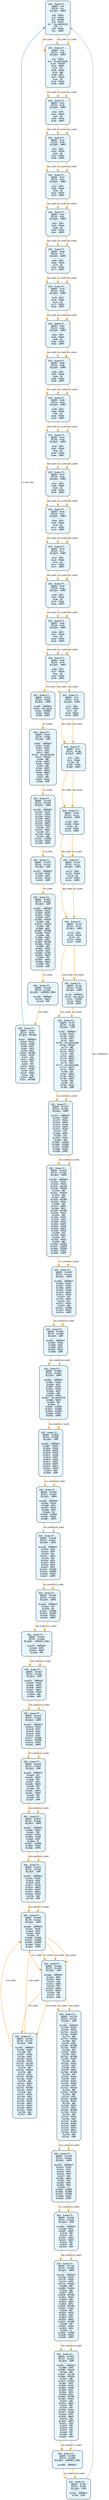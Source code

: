 digraph Contract_CFG {
    rankdir=TB;
    node [shape=box, style="filled, rounded", fontname="Monospace", fontsize=9, margin=0.15];
    edge [fontname="Arial", fontsize=8, penwidth=1.2];

    "block_0" [label="合约: 0xdac17f...
起始PC: 0x0
终止PC: 0xc
终止指令: JUMPI
---------
0x0: PUSH1
0x2: PUSH1
0x4: MSTORE
0x5: PUSH1
0x7: CALLDATASIZE
0x8: LT
0x9: PUSH2
0xc: JUMPI", fillcolor="#e6f7ff"];
    "block_d" [label="合约: 0xdac17f...
起始PC: 0xd
终止PC: 0x40
终止指令: JUMPI
---------
0xd: PUSH1
0xf: CALLDATALOAD
0x10: PUSH29
0x2e: SWAP1
0x2f: DIV
0x30: PUSH4
0x35: AND
0x36: DUP1
0x37: PUSH4
0x3c: EQ
0x3d: PUSH2
0x40: JUMPI", fillcolor="#e6f7ff"];
    "block_41" [label="合约: 0xdac17f...
起始PC: 0x41
终止PC: 0x4b
终止指令: JUMPI
---------
0x41: DUP1
0x42: PUSH4
0x47: EQ
0x48: PUSH2
0x4b: JUMPI", fillcolor="#e6f7ff"];
    "block_4c" [label="合约: 0xdac17f...
起始PC: 0x4c
终止PC: 0x56
终止指令: JUMPI
---------
0x4c: DUP1
0x4d: PUSH4
0x52: EQ
0x53: PUSH2
0x56: JUMPI", fillcolor="#e6f7ff"];
    "block_57" [label="合约: 0xdac17f...
起始PC: 0x57
终止PC: 0x61
终止指令: JUMPI
---------
0x57: DUP1
0x58: PUSH4
0x5d: EQ
0x5e: PUSH2
0x61: JUMPI", fillcolor="#e6f7ff"];
    "block_62" [label="合约: 0xdac17f...
起始PC: 0x62
终止PC: 0x6c
终止指令: JUMPI
---------
0x62: DUP1
0x63: PUSH4
0x68: EQ
0x69: PUSH2
0x6c: JUMPI", fillcolor="#e6f7ff"];
    "block_6d" [label="合约: 0xdac17f...
起始PC: 0x6d
终止PC: 0x77
终止指令: JUMPI
---------
0x6d: DUP1
0x6e: PUSH4
0x73: EQ
0x74: PUSH2
0x77: JUMPI", fillcolor="#e6f7ff"];
    "block_78" [label="合约: 0xdac17f...
起始PC: 0x78
终止PC: 0x82
终止指令: JUMPI
---------
0x78: DUP1
0x79: PUSH4
0x7e: EQ
0x7f: PUSH2
0x82: JUMPI", fillcolor="#e6f7ff"];
    "block_83" [label="合约: 0xdac17f...
起始PC: 0x83
终止PC: 0x8d
终止指令: JUMPI
---------
0x83: DUP1
0x84: PUSH4
0x89: EQ
0x8a: PUSH2
0x8d: JUMPI", fillcolor="#e6f7ff"];
    "block_8e" [label="合约: 0xdac17f...
起始PC: 0x8e
终止PC: 0x98
终止指令: JUMPI
---------
0x8e: DUP1
0x8f: PUSH4
0x94: EQ
0x95: PUSH2
0x98: JUMPI", fillcolor="#e6f7ff"];
    "block_99" [label="合约: 0xdac17f...
起始PC: 0x99
终止PC: 0xa3
终止指令: JUMPI
---------
0x99: DUP1
0x9a: PUSH4
0x9f: EQ
0xa0: PUSH2
0xa3: JUMPI", fillcolor="#e6f7ff"];
    "block_a4" [label="合约: 0xdac17f...
起始PC: 0xa4
终止PC: 0xae
终止指令: JUMPI
---------
0xa4: DUP1
0xa5: PUSH4
0xaa: EQ
0xab: PUSH2
0xae: JUMPI", fillcolor="#e6f7ff"];
    "block_af" [label="合约: 0xdac17f...
起始PC: 0xaf
终止PC: 0xb9
终止指令: JUMPI
---------
0xaf: DUP1
0xb0: PUSH4
0xb5: EQ
0xb6: PUSH2
0xb9: JUMPI", fillcolor="#e6f7ff"];
    "block_ba" [label="合约: 0xdac17f...
起始PC: 0xba
终止PC: 0xc4
终止指令: JUMPI
---------
0xba: DUP1
0xbb: PUSH4
0xc0: EQ
0xc1: PUSH2
0xc4: JUMPI", fillcolor="#e6f7ff"];
    "block_c5" [label="合约: 0xdac17f...
起始PC: 0xc5
终止PC: 0xcf
终止指令: JUMPI
---------
0xc5: DUP1
0xc6: PUSH4
0xcb: EQ
0xcc: PUSH2
0xcf: JUMPI", fillcolor="#e6f7ff"];
    "block_d0" [label="合约: 0xdac17f...
起始PC: 0xd0
终止PC: 0xda
终止指令: JUMPI
---------
0xd0: DUP1
0xd1: PUSH4
0xd6: EQ
0xd7: PUSH2
0xda: JUMPI", fillcolor="#e6f7ff"];
    "block_db" [label="合约: 0xdac17f...
起始PC: 0xdb
终止PC: 0xe5
终止指令: JUMPI
---------
0xdb: DUP1
0xdc: PUSH4
0xe1: EQ
0xe2: PUSH2
0xe5: JUMPI", fillcolor="#e6f7ff"];
    "block_e6" [label="合约: 0xdac17f...
起始PC: 0xe6
终止PC: 0xf0
终止指令: JUMPI
---------
0xe6: DUP1
0xe7: PUSH4
0xec: EQ
0xed: PUSH2
0xf0: JUMPI", fillcolor="#e6f7ff"];
    "block_f1" [label="合约: 0xdac17f...
起始PC: 0xf1
终止PC: 0xfb
终止指令: JUMPI
---------
0xf1: DUP1
0xf2: PUSH4
0xf7: EQ
0xf8: PUSH2
0xfb: JUMPI", fillcolor="#e6f7ff"];
    "block_fc" [label="合约: 0xdac17f...
起始PC: 0xfc
终止PC: 0x106
终止指令: JUMPI
---------
0xfc: DUP1
0xfd: PUSH4
0x102: EQ
0x103: PUSH2
0x106: JUMPI", fillcolor="#e6f7ff"];
    "block_107" [label="合约: 0xdac17f...
起始PC: 0x107
终止PC: 0x111
终止指令: JUMPI
---------
0x107: DUP1
0x108: PUSH4
0x10d: EQ
0x10e: PUSH2
0x111: JUMPI", fillcolor="#e6f7ff"];
    "block_112" [label="合约: 0xdac17f...
起始PC: 0x112
终止PC: 0x11c
终止指令: JUMPI
---------
0x112: DUP1
0x113: PUSH4
0x118: EQ
0x119: PUSH2
0x11c: JUMPI", fillcolor="#e6f7ff"];
    "block_11d" [label="合约: 0xdac17f...
起始PC: 0x11d
终止PC: 0x127
终止指令: JUMPI
---------
0x11d: DUP1
0x11e: PUSH4
0x123: EQ
0x124: PUSH2
0x127: JUMPI", fillcolor="#e6f7ff"];
    "block_74a" [label="合约: 0xdac17f...
起始PC: 0x74a
终止PC: 0x750
终止指令: JUMPI
---------
0x74a: JUMPDEST
0x74b: CALLVALUE
0x74c: ISZERO
0x74d: PUSH2
0x750: JUMPI", fillcolor="#e6f7ff"];
    "block_755" [label="合约: 0xdac17f...
起始PC: 0x755
终止PC: 0x789
终止指令: JUMP
---------
0x755: JUMPDEST
0x756: PUSH2
0x759: PUSH1
0x75b: DUP1
0x75c: DUP1
0x75d: CALLDATALOAD
0x75e: PUSH20
0x773: AND
0x774: SWAP1
0x775: PUSH1
0x777: ADD
0x778: SWAP1
0x779: SWAP2
0x77a: SWAP1
0x77b: DUP1
0x77c: CALLDATALOAD
0x77d: SWAP1
0x77e: PUSH1
0x780: ADD
0x781: SWAP1
0x782: SWAP2
0x783: SWAP1
0x784: POP
0x785: POP
0x786: PUSH2
0x789: JUMP", fillcolor="#e6f7ff"];
    "block_14f4" [label="合约: 0xdac17f...
起始PC: 0x14f4
终止PC: 0x150b
终止指令: JUMPI
---------
0x14f4: JUMPDEST
0x14f5: PUSH1
0x14f7: PUSH1
0x14f9: SWAP1
0x14fa: SLOAD
0x14fb: SWAP1
0x14fc: PUSH2
0x14ff: EXP
0x1500: SWAP1
0x1501: DIV
0x1502: PUSH1
0x1504: AND
0x1505: ISZERO
0x1506: ISZERO
0x1507: ISZERO
0x1508: PUSH2
0x150b: JUMPI", fillcolor="#e6f7ff"];
    "block_1510" [label="合约: 0xdac17f...
起始PC: 0x1510
终止PC: 0x1564
终止指令: JUMPI
---------
0x1510: JUMPDEST
0x1511: PUSH1
0x1513: PUSH1
0x1515: CALLER
0x1516: PUSH20
0x152b: AND
0x152c: PUSH20
0x1541: AND
0x1542: DUP2
0x1543: MSTORE
0x1544: PUSH1
0x1546: ADD
0x1547: SWAP1
0x1548: DUP2
0x1549: MSTORE
0x154a: PUSH1
0x154c: ADD
0x154d: PUSH1
0x154f: SHA3
0x1550: PUSH1
0x1552: SWAP1
0x1553: SLOAD
0x1554: SWAP1
0x1555: PUSH2
0x1558: EXP
0x1559: SWAP1
0x155a: DIV
0x155b: PUSH1
0x155d: AND
0x155e: ISZERO
0x155f: ISZERO
0x1560: ISZERO
0x1561: PUSH2
0x1564: JUMPI", fillcolor="#e6f7ff"];
    "block_1569" [label="合约: 0xdac17f...
起始PC: 0x1569
终止PC: 0x157e
终止指令: JUMPI
---------
0x1569: JUMPDEST
0x156a: PUSH1
0x156c: PUSH1
0x156e: SWAP1
0x156f: SLOAD
0x1570: SWAP1
0x1571: PUSH2
0x1574: EXP
0x1575: SWAP1
0x1576: DIV
0x1577: PUSH1
0x1579: AND
0x157a: ISZERO
0x157b: PUSH2
0x157e: JUMPI", fillcolor="#e6f7ff"];
    "block_168f" [label="合约: 0xdac17f...
起始PC: 0x168f
终止PC: 0x1698
终止指令: JUMP
---------
0x168f: JUMPDEST
0x1690: PUSH2
0x1693: DUP3
0x1694: DUP3
0x1695: PUSH2
0x1698: JUMP", fillcolor="#e6f7ff"];
    "block_269b" [label="合约: 0xdac17f...
起始PC: 0x269b
终止PC: 0x26b1
终止指令: JUMPI
---------
0x269b: JUMPDEST
0x269c: PUSH1
0x269e: DUP1
0x269f: PUSH1
0x26a1: PUSH1
0x26a3: DUP2
0x26a4: ADD
0x26a5: PUSH1
0x26a7: CALLDATASIZE
0x26a8: SWAP1
0x26a9: POP
0x26aa: LT
0x26ab: ISZERO
0x26ac: ISZERO
0x26ad: ISZERO
0x26ae: PUSH2
0x26b1: JUMPI", fillcolor="#e6f7ff"];
    "block_26b6" [label="合约: 0xdac17f...
起始PC: 0x26b6
终止PC: 0x26d0
终止指令: JUMP
---------
0x26b6: JUMPDEST
0x26b7: PUSH2
0x26ba: PUSH2
0x26bd: PUSH2
0x26c0: PUSH1
0x26c2: SLOAD
0x26c3: DUP8
0x26c4: PUSH2
0x26c7: SWAP1
0x26c8: SWAP2
0x26c9: SWAP1
0x26ca: PUSH4
0x26cf: AND
0x26d0: JUMP", fillcolor="#e6f7ff"];
    "block_2a03" [label="合约: 0xdac17f...
起始PC: 0x2a03
终止PC: 0x2a0f
终止指令: JUMPI
---------
0x2a03: JUMPDEST
0x2a04: PUSH1
0x2a06: DUP1
0x2a07: PUSH1
0x2a09: DUP5
0x2a0a: EQ
0x2a0b: ISZERO
0x2a0c: PUSH2
0x2a0f: JUMPI", fillcolor="#e6f7ff"];
    "block_2a18" [label="合约: 0xdac17f...
起始PC: 0x2a18
终止PC: 0x2a27
终止指令: JUMPI
---------
0x2a18: JUMPDEST
0x2a19: DUP3
0x2a1a: DUP5
0x2a1b: MUL
0x2a1c: SWAP1
0x2a1d: POP
0x2a1e: DUP3
0x2a1f: DUP5
0x2a20: DUP3
0x2a21: DUP2
0x2a22: ISZERO
0x2a23: ISZERO
0x2a24: PUSH2
0x2a27: JUMPI", fillcolor="#e6f7ff"];
    "block_2a29" [label="合约: 0xdac17f...
起始PC: 0x2a29
终止PC: 0x2a31
终止指令: JUMPI
---------
0x2a29: JUMPDEST
0x2a2a: DIV
0x2a2b: EQ
0x2a2c: ISZERO
0x2a2d: ISZERO
0x2a2e: PUSH2
0x2a31: JUMPI", fillcolor="#e6f7ff"];
    "block_2a33" [label="合约: 0xdac17f...
起始PC: 0x2a33
终止PC: 0x2a36
终止指令: JUMPDEST_PREV
---------
0x2a33: JUMPDEST
0x2a34: DUP1
0x2a35: SWAP2
0x2a36: POP", fillcolor="#e6f7ff"];
    "block_26d1" [label="合约: 0xdac17f...
起始PC: 0x26d1
终止PC: 0x26de
终止指令: JUMP
---------
0x26d1: JUMPDEST
0x26d2: PUSH2
0x26d5: SWAP1
0x26d6: SWAP2
0x26d7: SWAP1
0x26d8: PUSH4
0x26dd: AND
0x26de: JUMP", fillcolor="#e6f7ff"];
    "block_2ac5" [label="合约: 0xdac17f...
起始PC: 0x2ac5
终止PC: 0x2ad1
终止指令: JUMPI
---------
0x2ac5: JUMPDEST
0x2ac6: PUSH1
0x2ac8: DUP1
0x2ac9: DUP3
0x2aca: DUP5
0x2acb: DUP2
0x2acc: ISZERO
0x2acd: ISZERO
0x2ace: PUSH2
0x2ad1: JUMPI", fillcolor="#e6f7ff"];
    "block_2ad3" [label="合约: 0xdac17f...
起始PC: 0x2ad3
终止PC: 0x2adf
终止指令: JUMP
---------
0x2ad3: JUMPDEST
0x2ad4: DIV
0x2ad5: SWAP1
0x2ad6: POP
0x2ad7: DUP1
0x2ad8: SWAP2
0x2ad9: POP
0x2ada: POP
0x2adb: SWAP3
0x2adc: SWAP2
0x2add: POP
0x2ade: POP
0x2adf: JUMP", fillcolor="#e6f7ff"];
    "block_26df" [label="合约: 0xdac17f...
起始PC: 0x26df
终止PC: 0x26eb
终止指令: JUMPI
---------
0x26df: JUMPDEST
0x26e0: SWAP3
0x26e1: POP
0x26e2: PUSH1
0x26e4: SLOAD
0x26e5: DUP4
0x26e6: GT
0x26e7: ISZERO
0x26e8: PUSH2
0x26eb: JUMPI", fillcolor="#e6f7ff"];
    "block_26f1" [label="合约: 0xdac17f...
起始PC: 0x26f1
终止PC: 0x2703
终止指令: JUMP
---------
0x26f1: JUMPDEST
0x26f2: PUSH2
0x26f5: DUP4
0x26f6: DUP6
0x26f7: PUSH2
0x26fa: SWAP1
0x26fb: SWAP2
0x26fc: SWAP1
0x26fd: PUSH4
0x2702: AND
0x2703: JUMP", fillcolor="#e6f7ff"];
    "block_2ae0" [label="合约: 0xdac17f...
起始PC: 0x2ae0
终止PC: 0x2aec
终止指令: JUMPI
---------
0x2ae0: JUMPDEST
0x2ae1: PUSH1
0x2ae3: DUP3
0x2ae4: DUP3
0x2ae5: GT
0x2ae6: ISZERO
0x2ae7: ISZERO
0x2ae8: ISZERO
0x2ae9: PUSH2
0x2aec: JUMPI", fillcolor="#e6f7ff"];
    "block_2aee" [label="合约: 0xdac17f...
起始PC: 0x2aee
终止PC: 0x2af8
终止指令: JUMP
---------
0x2aee: JUMPDEST
0x2aef: DUP2
0x2af0: DUP4
0x2af1: SUB
0x2af2: SWAP1
0x2af3: POP
0x2af4: SWAP3
0x2af5: SWAP2
0x2af6: POP
0x2af7: POP
0x2af8: JUMP", fillcolor="#e6f7ff"];
    "block_2704" [label="合约: 0xdac17f...
起始PC: 0x2704
终止PC: 0x2757
终止指令: JUMP
---------
0x2704: JUMPDEST
0x2705: SWAP2
0x2706: POP
0x2707: PUSH2
0x270a: DUP5
0x270b: PUSH1
0x270d: PUSH1
0x270f: CALLER
0x2710: PUSH20
0x2725: AND
0x2726: PUSH20
0x273b: AND
0x273c: DUP2
0x273d: MSTORE
0x273e: PUSH1
0x2740: ADD
0x2741: SWAP1
0x2742: DUP2
0x2743: MSTORE
0x2744: PUSH1
0x2746: ADD
0x2747: PUSH1
0x2749: SHA3
0x274a: SLOAD
0x274b: PUSH2
0x274e: SWAP1
0x274f: SWAP2
0x2750: SWAP1
0x2751: PUSH4
0x2756: AND
0x2757: JUMP", fillcolor="#e6f7ff"];
    "block_2758" [label="合约: 0xdac17f...
起始PC: 0x2758
终止PC: 0x27ec
终止指令: JUMP
---------
0x2758: JUMPDEST
0x2759: PUSH1
0x275b: PUSH1
0x275d: CALLER
0x275e: PUSH20
0x2773: AND
0x2774: PUSH20
0x2789: AND
0x278a: DUP2
0x278b: MSTORE
0x278c: PUSH1
0x278e: ADD
0x278f: SWAP1
0x2790: DUP2
0x2791: MSTORE
0x2792: PUSH1
0x2794: ADD
0x2795: PUSH1
0x2797: SHA3
0x2798: DUP2
0x2799: SWAP1
0x279a: SSTORE
0x279b: POP
0x279c: PUSH2
0x279f: DUP3
0x27a0: PUSH1
0x27a2: PUSH1
0x27a4: DUP9
0x27a5: PUSH20
0x27ba: AND
0x27bb: PUSH20
0x27d0: AND
0x27d1: DUP2
0x27d2: MSTORE
0x27d3: PUSH1
0x27d5: ADD
0x27d6: SWAP1
0x27d7: DUP2
0x27d8: MSTORE
0x27d9: PUSH1
0x27db: ADD
0x27dc: PUSH1
0x27de: SHA3
0x27df: SLOAD
0x27e0: PUSH2
0x27e3: SWAP1
0x27e4: SWAP2
0x27e5: SWAP1
0x27e6: PUSH4
0x27eb: AND
0x27ec: JUMP", fillcolor="#e6f7ff"];
    "block_2af9" [label="合约: 0xdac17f...
起始PC: 0x2af9
终止PC: 0x2b0b
终止指令: JUMPI
---------
0x2af9: JUMPDEST
0x2afa: PUSH1
0x2afc: DUP1
0x2afd: DUP3
0x2afe: DUP5
0x2aff: ADD
0x2b00: SWAP1
0x2b01: POP
0x2b02: DUP4
0x2b03: DUP2
0x2b04: LT
0x2b05: ISZERO
0x2b06: ISZERO
0x2b07: ISZERO
0x2b08: PUSH2
0x2b0b: JUMPI", fillcolor="#e6f7ff"];
    "block_2b0d" [label="合约: 0xdac17f...
起始PC: 0x2b0d
终止PC: 0x2b16
终止指令: JUMP
---------
0x2b0d: JUMPDEST
0x2b0e: DUP1
0x2b0f: SWAP2
0x2b10: POP
0x2b11: POP
0x2b12: SWAP3
0x2b13: SWAP2
0x2b14: POP
0x2b15: POP
0x2b16: JUMP", fillcolor="#e6f7ff"];
    "block_27ed" [label="合约: 0xdac17f...
起始PC: 0x27ed
终止PC: 0x2839
终止指令: JUMPI
---------
0x27ed: JUMPDEST
0x27ee: PUSH1
0x27f0: PUSH1
0x27f2: DUP8
0x27f3: PUSH20
0x2808: AND
0x2809: PUSH20
0x281e: AND
0x281f: DUP2
0x2820: MSTORE
0x2821: PUSH1
0x2823: ADD
0x2824: SWAP1
0x2825: DUP2
0x2826: MSTORE
0x2827: PUSH1
0x2829: ADD
0x282a: PUSH1
0x282c: SHA3
0x282d: DUP2
0x282e: SWAP1
0x282f: SSTORE
0x2830: POP
0x2831: PUSH1
0x2833: DUP4
0x2834: GT
0x2835: ISZERO
0x2836: PUSH2
0x2839: JUMPI", fillcolor="#e6f7ff"];
    "block_2997" [label="合约: 0xdac17f...
起始PC: 0x2997
终止PC: 0x2a02
终止指令: JUMP
---------
0x2997: JUMPDEST
0x2998: DUP5
0x2999: PUSH20
0x29ae: AND
0x29af: CALLER
0x29b0: PUSH20
0x29c5: AND
0x29c6: PUSH32
0x29e7: DUP5
0x29e8: PUSH1
0x29ea: MLOAD
0x29eb: DUP1
0x29ec: DUP3
0x29ed: DUP2
0x29ee: MSTORE
0x29ef: PUSH1
0x29f1: ADD
0x29f2: SWAP2
0x29f3: POP
0x29f4: POP
0x29f5: PUSH1
0x29f7: MLOAD
0x29f8: DUP1
0x29f9: SWAP2
0x29fa: SUB
0x29fb: SWAP1
0x29fc: LOG3
0x29fd: POP
0x29fe: POP
0x29ff: POP
0x2a00: POP
0x2a01: POP
0x2a02: JUMP", fillcolor="#e6f7ff"];
    "block_1699" [label="合约: 0xdac17f...
起始PC: 0x1699
终止PC: 0x1699
终止指令: JUMPDEST_PREV
---------
0x1699: JUMPDEST", fillcolor="#e6f7ff"];
    "block_78a" [label="合约: 0xdac17f...
起始PC: 0x78a
终止PC: 0x78b
终止指令: STOP
---------
0x78a: JUMPDEST
0x78b: STOP", fillcolor="#e6f7ff"];
    "block_5b0" [label="合约: 0xdac17f...
起始PC: 0x5b0
终止PC: 0x5b6
终止指令: JUMPI
---------
0x5b0: JUMPDEST
0x5b1: CALLVALUE
0x5b2: ISZERO
0x5b3: PUSH2
0x5b6: JUMPI", fillcolor="#e6f7ff"];
    "block_5bb" [label="合约: 0xdac17f...
起始PC: 0x5bb
终止PC: 0x5e6
终止指令: JUMP
---------
0x5bb: JUMPDEST
0x5bc: PUSH2
0x5bf: PUSH1
0x5c1: DUP1
0x5c2: DUP1
0x5c3: CALLDATALOAD
0x5c4: PUSH20
0x5d9: AND
0x5da: SWAP1
0x5db: PUSH1
0x5dd: ADD
0x5de: SWAP1
0x5df: SWAP2
0x5e0: SWAP1
0x5e1: POP
0x5e2: POP
0x5e3: PUSH2
0x5e6: JUMP", fillcolor="#e6f7ff"];
    "block_1239" [label="合约: 0xdac17f...
起始PC: 0x1239
终止PC: 0x1250
终止指令: JUMPI
---------
0x1239: JUMPDEST
0x123a: PUSH1
0x123c: PUSH1
0x123e: PUSH1
0x1240: SWAP1
0x1241: SLOAD
0x1242: SWAP1
0x1243: PUSH2
0x1246: EXP
0x1247: SWAP1
0x1248: DIV
0x1249: PUSH1
0x124b: AND
0x124c: ISZERO
0x124d: PUSH2
0x1250: JUMPI", fillcolor="#e6f7ff"];
    "block_1337" [label="合约: 0xdac17f...
起始PC: 0x1337
终止PC: 0x133f
终止指令: JUMP
---------
0x1337: JUMPDEST
0x1338: PUSH2
0x133b: DUP3
0x133c: PUSH2
0x133f: JUMP", fillcolor="#e6f7ff"];
    "block_2652" [label="合约: 0xdac17f...
起始PC: 0x2652
终止PC: 0x269a
终止指令: JUMP
---------
0x2652: JUMPDEST
0x2653: PUSH1
0x2655: PUSH1
0x2657: PUSH1
0x2659: DUP4
0x265a: PUSH20
0x266f: AND
0x2670: PUSH20
0x2685: AND
0x2686: DUP2
0x2687: MSTORE
0x2688: PUSH1
0x268a: ADD
0x268b: SWAP1
0x268c: DUP2
0x268d: MSTORE
0x268e: PUSH1
0x2690: ADD
0x2691: PUSH1
0x2693: SHA3
0x2694: SLOAD
0x2695: SWAP1
0x2696: POP
0x2697: SWAP2
0x2698: SWAP1
0x2699: POP
0x269a: JUMP", fillcolor="#e6f7ff"];
    "block_1340" [label="合约: 0xdac17f...
起始PC: 0x1340
终止PC: 0x1342
终止指令: JUMPDEST_PREV
---------
0x1340: JUMPDEST
0x1341: SWAP1
0x1342: POP", fillcolor="#e6f7ff"];
    "block_5e7" [label="合约: 0xdac17f...
起始PC: 0x5e7
终止PC: 0x5fc
终止指令: RETURN
---------
0x5e7: JUMPDEST
0x5e8: PUSH1
0x5ea: MLOAD
0x5eb: DUP1
0x5ec: DUP3
0x5ed: DUP2
0x5ee: MSTORE
0x5ef: PUSH1
0x5f1: ADD
0x5f2: SWAP2
0x5f3: POP
0x5f4: POP
0x5f5: PUSH1
0x5f7: MLOAD
0x5f8: DUP1
0x5f9: SWAP2
0x5fa: SUB
0x5fb: SWAP1
0x5fc: RETURN", fillcolor="#e6f7ff"];

    "block_0" -> "block_d" [label="#1 (JUMP)", color="#ff9800"];
    "block_d" -> "block_41" [label="#2 (JUMP)", color="#ff9800"];
    "block_41" -> "block_4c" [label="#3 (JUMP)", color="#ff9800"];
    "block_4c" -> "block_57" [label="#4 (JUMP)", color="#ff9800"];
    "block_57" -> "block_62" [label="#5 (JUMP)", color="#ff9800"];
    "block_62" -> "block_6d" [label="#6 (JUMP)", color="#ff9800"];
    "block_6d" -> "block_78" [label="#7 (JUMP)", color="#ff9800"];
    "block_78" -> "block_83" [label="#8 (JUMP)", color="#ff9800"];
    "block_83" -> "block_8e" [label="#9 (JUMP)", color="#ff9800"];
    "block_8e" -> "block_99" [label="#10 (JUMP)", color="#ff9800"];
    "block_99" -> "block_a4" [label="#11 (JUMP)", color="#ff9800"];
    "block_a4" -> "block_af" [label="#12 (JUMP)", color="#ff9800"];
    "block_af" -> "block_ba" [label="#13 (JUMP)", color="#ff9800"];
    "block_ba" -> "block_c5" [label="#14 (JUMP)", color="#ff9800"];
    "block_c5" -> "block_d0" [label="#15 (JUMP)", color="#ff9800"];
    "block_d0" -> "block_db" [label="#16 (JUMP)", color="#ff9800"];
    "block_db" -> "block_e6" [label="#17 (JUMP)", color="#ff9800"];
    "block_e6" -> "block_f1" [label="#18 (JUMP)", color="#ff9800"];
    "block_f1" -> "block_fc" [label="#19 (JUMP)", color="#ff9800"];
    "block_fc" -> "block_107" [label="#20 (JUMP)", color="#ff9800"];
    "block_107" -> "block_112" [label="#21 (JUMP)", color="#ff9800"];
    "block_112" -> "block_11d" [label="#22 (JUMP)", color="#ff9800"];
    "block_11d" -> "block_74a" [label="#23 (JUMP)", color="#ff9800"];
    "block_74a" -> "block_755" [label="#24 (JUMP)", color="#ff9800"];
    "block_755" -> "block_14f4" [label="#25 (JUMP)", color="#ff9800"];
    "block_14f4" -> "block_1510" [label="#26 (JUMP)", color="#ff9800"];
    "block_1510" -> "block_1569" [label="#27 (JUMP)", color="#ff9800"];
    "block_1569" -> "block_168f" [label="#28 (JUMP)", color="#ff9800"];
    "block_168f" -> "block_269b" [label="#29 (JUMP)", color="#ff9800"];
    "block_269b" -> "block_26b6" [label="#30 (JUMP)", color="#ff9800"];
    "block_26b6" -> "block_2a03" [label="#31 (JUMP)", color="#ff9800"];
    "block_2a03" -> "block_2a18" [label="#32 (JUMP)", color="#ff9800"];
    "block_2a18" -> "block_2a29" [label="#33 (JUMP)", color="#ff9800"];
    "block_2a29" -> "block_2a33" [label="#34 (JUMP)", color="#ff9800"];
    "block_2a33" -> "block_26d1" [label="#35 (JUMP)", color="#ff9800"];
    "block_26d1" -> "block_2ac5" [label="#36 (JUMP)", color="#ff9800"];
    "block_2ac5" -> "block_2ad3" [label="#37 (JUMP)", color="#ff9800"];
    "block_2ad3" -> "block_26df" [label="#38 (JUMP)", color="#ff9800"];
    "block_26df" -> "block_26f1" [label="#39 (JUMP)", color="#ff9800"];
    "block_26f1" -> "block_2ae0" [label="#40 (JUMP)", color="#ff9800"];
    "block_2ae0" -> "block_2aee" [label="#41 (JUMP)", color="#ff9800"];
    "block_2aee" -> "block_2704" [label="#42 (JUMP)", color="#ff9800"];
    "block_2704" -> "block_2ae0" [label="#43 (JUMP)", color="#ff9800"];
    "block_2ae0" -> "block_2aee" [label="#44 (JUMP)", color="#ff9800"];
    "block_2aee" -> "block_2758" [label="#45 (JUMP)", color="#ff9800"];
    "block_2758" -> "block_2af9" [label="#46 (JUMP)", color="#ff9800"];
    "block_2af9" -> "block_2b0d" [label="#47 (JUMP)", color="#ff9800"];
    "block_2b0d" -> "block_27ed" [label="#48 (JUMP)", color="#ff9800"];
    "block_27ed" -> "block_2997" [label="#49 (JUMP)", color="#ff9800"];
    "block_2997" -> "block_1699" [label="#50 (JUMP)", color="#ff9800"];
    "block_1699" -> "block_78a" [label="#51 (JUMP)", color="#ff9800"];
    "block_78a" -> "block_0" [label="#52 (TERMINATE)", color="#9e9e9e"];
    "block_0" -> "block_d" [label="#53 (JUMP)", color="#ff9800"];
    "block_d" -> "block_41" [label="#54 (JUMP)", color="#ff9800"];
    "block_41" -> "block_4c" [label="#55 (JUMP)", color="#ff9800"];
    "block_4c" -> "block_57" [label="#56 (JUMP)", color="#ff9800"];
    "block_57" -> "block_62" [label="#57 (JUMP)", color="#ff9800"];
    "block_62" -> "block_6d" [label="#58 (JUMP)", color="#ff9800"];
    "block_6d" -> "block_78" [label="#59 (JUMP)", color="#ff9800"];
    "block_78" -> "block_83" [label="#60 (JUMP)", color="#ff9800"];
    "block_83" -> "block_8e" [label="#61 (JUMP)", color="#ff9800"];
    "block_8e" -> "block_99" [label="#62 (JUMP)", color="#ff9800"];
    "block_99" -> "block_a4" [label="#63 (JUMP)", color="#ff9800"];
    "block_a4" -> "block_af" [label="#64 (JUMP)", color="#ff9800"];
    "block_af" -> "block_ba" [label="#65 (JUMP)", color="#ff9800"];
    "block_ba" -> "block_c5" [label="#66 (JUMP)", color="#ff9800"];
    "block_c5" -> "block_d0" [label="#67 (JUMP)", color="#ff9800"];
    "block_d0" -> "block_db" [label="#68 (JUMP)", color="#ff9800"];
    "block_db" -> "block_e6" [label="#69 (JUMP)", color="#ff9800"];
    "block_e6" -> "block_5b0" [label="#70 (JUMP)", color="#ff9800"];
    "block_5b0" -> "block_5bb" [label="#71 (JUMP)", color="#ff9800"];
    "block_5bb" -> "block_1239" [label="#72 (JUMP)", color="#ff9800"];
    "block_1239" -> "block_1337" [label="#73 (JUMP)", color="#ff9800"];
    "block_1337" -> "block_2652" [label="#74 (JUMP)", color="#ff9800"];
    "block_2652" -> "block_1340" [label="#75 (JUMP)", color="#ff9800"];
    "block_1340" -> "block_5e7" [label="#76 (JUMP)", color="#ff9800"];
    "block_5e7" -> "block_0" [label="#77 (RETURN)", color="#2196f3"];
    "block_0" -> "block_d" [label="#78 (JUMP)", color="#ff9800"];
    "block_d" -> "block_41" [label="#79 (JUMP)", color="#ff9800"];
    "block_41" -> "block_4c" [label="#80 (JUMP)", color="#ff9800"];
    "block_4c" -> "block_57" [label="#81 (JUMP)", color="#ff9800"];
    "block_57" -> "block_62" [label="#82 (JUMP)", color="#ff9800"];
    "block_62" -> "block_6d" [label="#83 (JUMP)", color="#ff9800"];
    "block_6d" -> "block_78" [label="#84 (JUMP)", color="#ff9800"];
    "block_78" -> "block_83" [label="#85 (JUMP)", color="#ff9800"];
    "block_83" -> "block_8e" [label="#86 (JUMP)", color="#ff9800"];
    "block_8e" -> "block_99" [label="#87 (JUMP)", color="#ff9800"];
    "block_99" -> "block_a4" [label="#88 (JUMP)", color="#ff9800"];
    "block_a4" -> "block_af" [label="#89 (JUMP)", color="#ff9800"];
    "block_af" -> "block_ba" [label="#90 (JUMP)", color="#ff9800"];
    "block_ba" -> "block_c5" [label="#91 (JUMP)", color="#ff9800"];
    "block_c5" -> "block_d0" [label="#92 (JUMP)", color="#ff9800"];
    "block_d0" -> "block_db" [label="#93 (JUMP)", color="#ff9800"];
    "block_db" -> "block_e6" [label="#94 (JUMP)", color="#ff9800"];
    "block_e6" -> "block_f1" [label="#95 (JUMP)", color="#ff9800"];
    "block_f1" -> "block_fc" [label="#96 (JUMP)", color="#ff9800"];
    "block_fc" -> "block_107" [label="#97 (JUMP)", color="#ff9800"];
    "block_107" -> "block_112" [label="#98 (JUMP)", color="#ff9800"];
    "block_112" -> "block_11d" [label="#99 (JUMP)", color="#ff9800"];
    "block_11d" -> "block_74a" [label="#100 (JUMP)", color="#ff9800"];
    "block_74a" -> "block_755" [label="#101 (JUMP)", color="#ff9800"];
    "block_755" -> "block_14f4" [label="#102 (JUMP)", color="#ff9800"];
    "block_14f4" -> "block_1510" [label="#103 (JUMP)", color="#ff9800"];
    "block_1510" -> "block_1569" [label="#104 (JUMP)", color="#ff9800"];
    "block_1569" -> "block_168f" [label="#105 (JUMP)", color="#ff9800"];
    "block_168f" -> "block_269b" [label="#106 (JUMP)", color="#ff9800"];
    "block_269b" -> "block_26b6" [label="#107 (JUMP)", color="#ff9800"];
    "block_26b6" -> "block_2a03" [label="#108 (JUMP)", color="#ff9800"];
    "block_2a03" -> "block_2a18" [label="#109 (JUMP)", color="#ff9800"];
    "block_2a18" -> "block_2a29" [label="#110 (JUMP)", color="#ff9800"];
    "block_2a29" -> "block_2a33" [label="#111 (JUMP)", color="#ff9800"];
    "block_2a33" -> "block_26d1" [label="#112 (JUMP)", color="#ff9800"];
    "block_26d1" -> "block_2ac5" [label="#113 (JUMP)", color="#ff9800"];
    "block_2ac5" -> "block_2ad3" [label="#114 (JUMP)", color="#ff9800"];
    "block_2ad3" -> "block_26df" [label="#115 (JUMP)", color="#ff9800"];
    "block_26df" -> "block_26f1" [label="#116 (JUMP)", color="#ff9800"];
    "block_26f1" -> "block_2ae0" [label="#117 (JUMP)", color="#ff9800"];
    "block_2ae0" -> "block_2aee" [label="#118 (JUMP)", color="#ff9800"];
    "block_2aee" -> "block_2704" [label="#119 (JUMP)", color="#ff9800"];
    "block_2704" -> "block_2ae0" [label="#120 (JUMP)", color="#ff9800"];
    "block_2ae0" -> "block_2aee" [label="#121 (JUMP)", color="#ff9800"];
    "block_2aee" -> "block_2758" [label="#122 (JUMP)", color="#ff9800"];
    "block_2758" -> "block_2af9" [label="#123 (JUMP)", color="#ff9800"];
    "block_2af9" -> "block_2b0d" [label="#124 (JUMP)", color="#ff9800"];
    "block_2b0d" -> "block_27ed" [label="#125 (JUMP)", color="#ff9800"];
    "block_27ed" -> "block_2997" [label="#126 (JUMP)", color="#ff9800"];
    "block_2997" -> "block_1699" [label="#127 (JUMP)", color="#ff9800"];
    "block_1699" -> "block_78a" [label="#128 (JUMP)", color="#ff9800"];
}